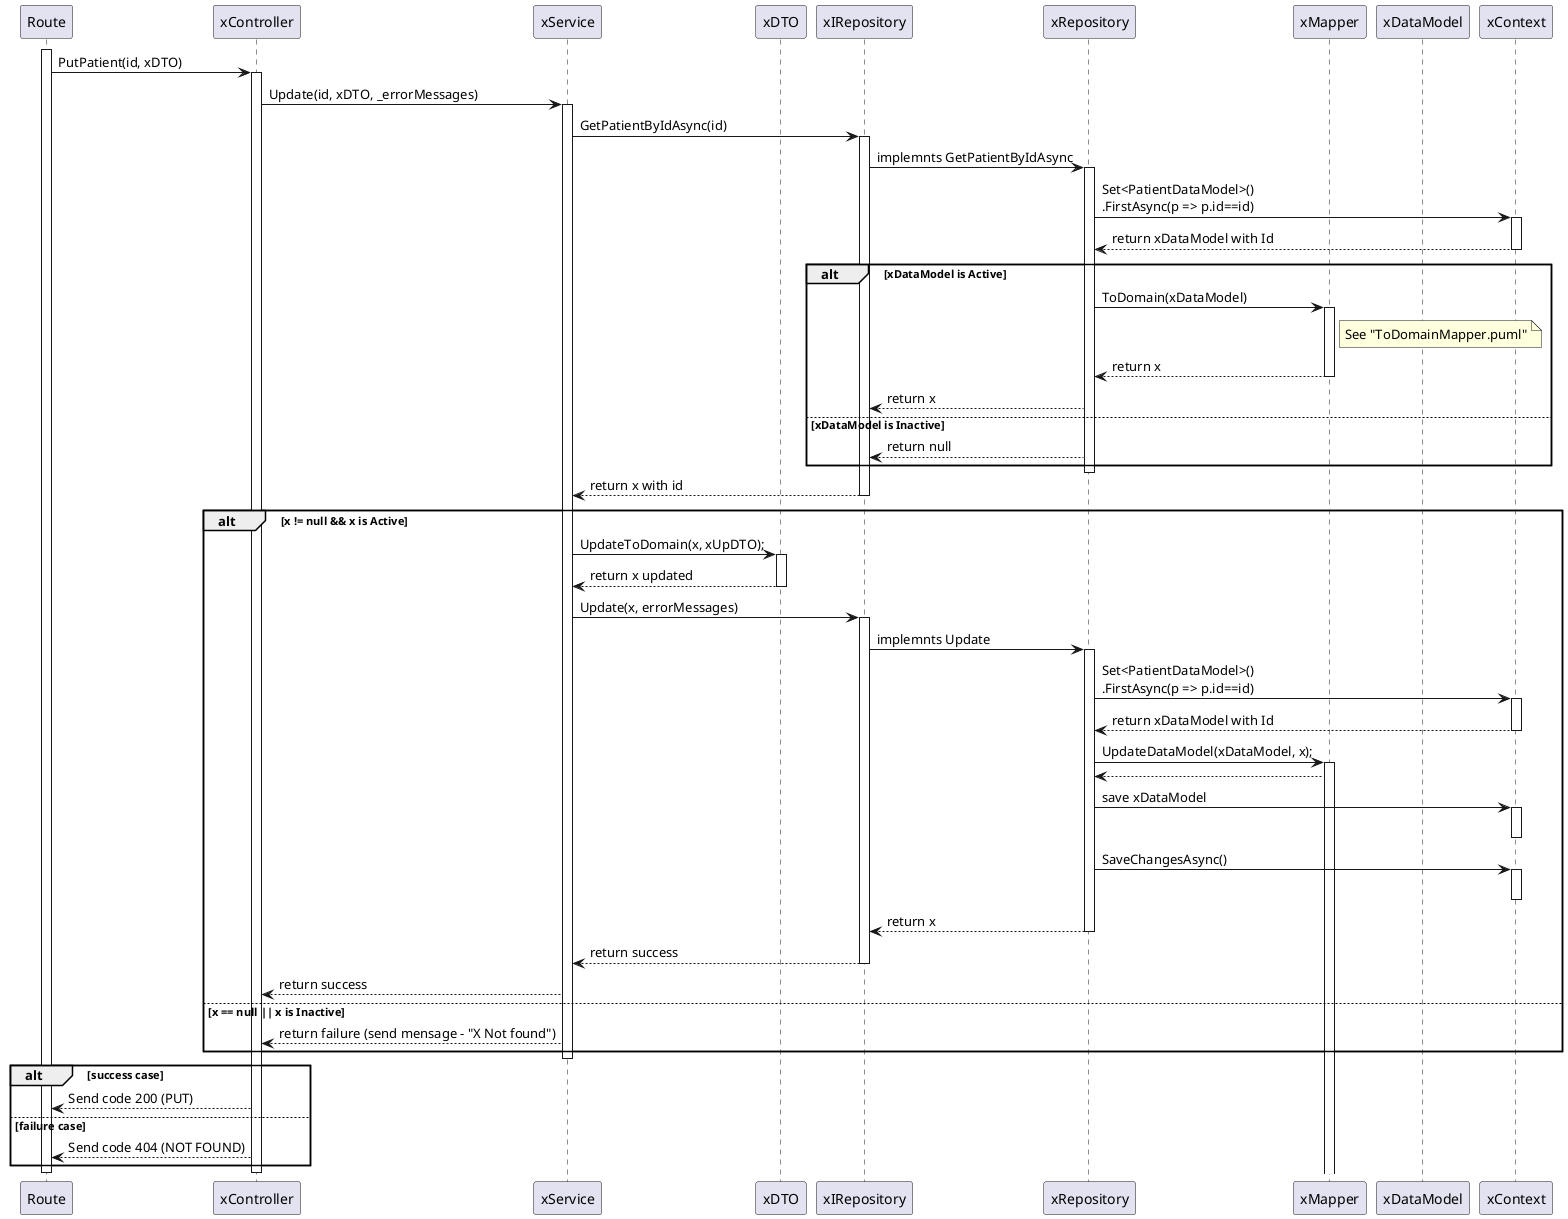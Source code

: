 @startuml sd

participant Route as route
participant xController as ctrl
participant xService as svc
participant xDTO as dto
participant xIRepository as irepo
participant xRepository as repo
participant xMapper as mapp
participant xDataModel as dm
participant xContext as context


activate route
route -> ctrl : PutPatient(id, xDTO)
activate ctrl
ctrl -> svc : Update(id, xDTO, _errorMessages)
activate svc
svc -> irepo : GetPatientByIdAsync(id)
activate irepo
irepo -> repo : implemnts GetPatientByIdAsync
activate repo
repo -> context : Set<PatientDataModel>()\n.FirstAsync(p => p.id==id)
activate context
context --> repo : return xDataModel with Id
deactivate context
alt xDataModel is Active
    repo -> mapp : ToDomain(xDataModel)
    activate mapp
    note right of mapp: See "ToDomainMapper.puml"
    mapp --> repo : return x
    deactivate mapp
    repo --> irepo : return x
else xDataModel is Inactive
    repo --> irepo : return null
end
deactivate repo
irepo --> svc : return x with id
deactivate irepo
alt x != null && x is Active
    svc -> dto : UpdateToDomain(x, xUpDTO);
    activate dto
    dto --> svc : return x updated
    deactivate dto
    svc -> irepo : Update(x, errorMessages)
    activate irepo
    irepo -> repo : implemnts Update
    activate repo
    repo -> context : Set<PatientDataModel>()\n.FirstAsync(p => p.id==id)
    activate context
    context --> repo : return xDataModel with Id
    deactivate context
    repo -> mapp : UpdateDataModel(xDataModel, x);
    activate mapp
    mapp --> repo
    repo -> context : save xDataModel
    activate context
    deactivate context
    repo -> context : SaveChangesAsync()
    activate context
    deactivate context
    repo --> irepo: return x
    deactivate repo
    irepo --> svc : return success
    deactivate irepo
    svc --> ctrl : return success
else x == null || x is Inactive
    svc --> ctrl : return failure (send mensage - "X Not found")
end
deactivate svc
alt success case
    ctrl --> route : Send code 200 (PUT)
else failure case
    ctrl --> route : Send code 404 (NOT FOUND)
end
deactivate ctrl
deactivate route

@enduml